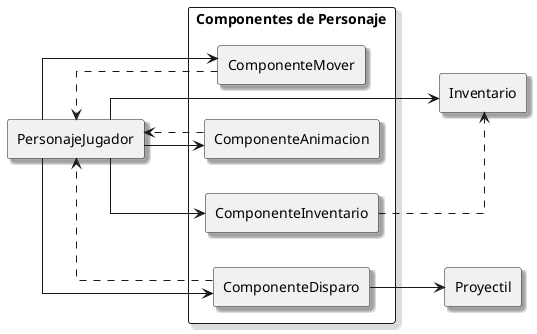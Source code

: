 @startuml DiagramaComponente_Componentes
left to right direction
skinparam componentStyle rectangle
skinparam linetype ortho
skinparam shadowing true

rectangle "Componentes de Personaje" as Comp {
    [ComponenteMover]
    [ComponenteAnimacion]
    [ComponenteInventario]
    [ComponenteDisparo]
}

[PersonajeJugador]
[Inventario]
[Proyectil]

[PersonajeJugador] --> [ComponenteMover]
[PersonajeJugador] --> [ComponenteAnimacion]
[PersonajeJugador] --> [ComponenteInventario]
[PersonajeJugador] --> [ComponenteDisparo]
[PersonajeJugador] --> [Inventario]

[ComponenteMover] ..> [PersonajeJugador]
[ComponenteAnimacion] ..> [PersonajeJugador]
[ComponenteInventario] ..> [Inventario]
[ComponenteDisparo] ..> [PersonajeJugador]
[ComponenteDisparo] --> [Proyectil]

@enduml
